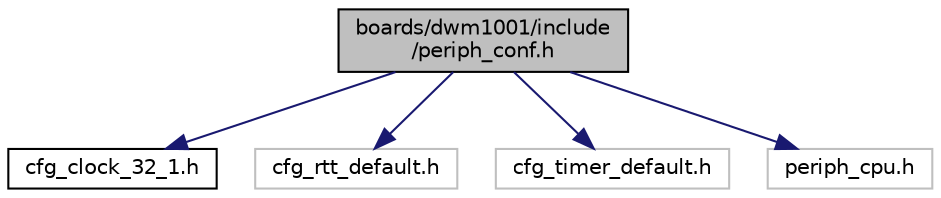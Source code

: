 digraph "boards/dwm1001/include/periph_conf.h"
{
 // LATEX_PDF_SIZE
  edge [fontname="Helvetica",fontsize="10",labelfontname="Helvetica",labelfontsize="10"];
  node [fontname="Helvetica",fontsize="10",shape=record];
  Node1 [label="boards/dwm1001/include\l/periph_conf.h",height=0.2,width=0.4,color="black", fillcolor="grey75", style="filled", fontcolor="black",tooltip="Peripheral configuration for the DWM1001 dev board."];
  Node1 -> Node2 [color="midnightblue",fontsize="10",style="solid",fontname="Helvetica"];
  Node2 [label="cfg_clock_32_1.h",height=0.2,width=0.4,color="black", fillcolor="white", style="filled",URL="$cfg__clock__32__1_8h.html",tooltip="Common clock configuration for the nRF52 based boards."];
  Node1 -> Node3 [color="midnightblue",fontsize="10",style="solid",fontname="Helvetica"];
  Node3 [label="cfg_rtt_default.h",height=0.2,width=0.4,color="grey75", fillcolor="white", style="filled",tooltip=" "];
  Node1 -> Node4 [color="midnightblue",fontsize="10",style="solid",fontname="Helvetica"];
  Node4 [label="cfg_timer_default.h",height=0.2,width=0.4,color="grey75", fillcolor="white", style="filled",tooltip=" "];
  Node1 -> Node5 [color="midnightblue",fontsize="10",style="solid",fontname="Helvetica"];
  Node5 [label="periph_cpu.h",height=0.2,width=0.4,color="grey75", fillcolor="white", style="filled",tooltip=" "];
}
